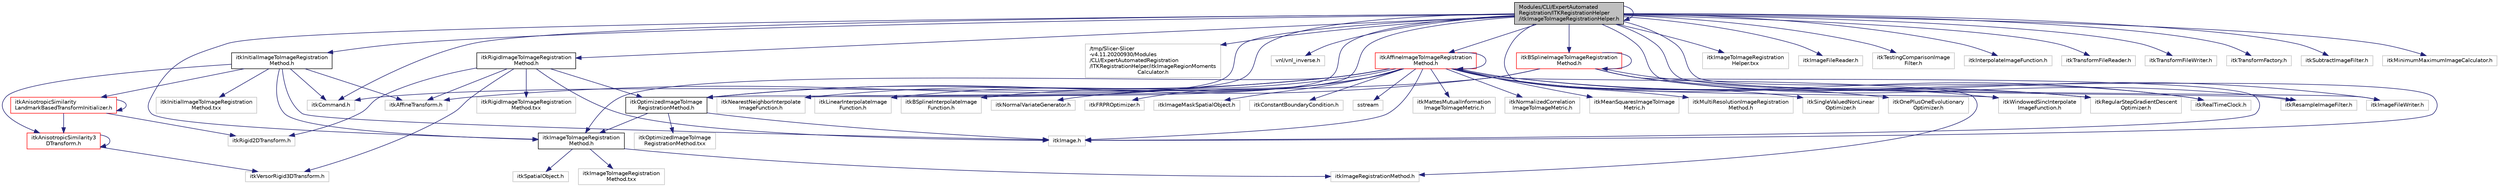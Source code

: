 digraph "Modules/CLI/ExpertAutomatedRegistration/ITKRegistrationHelper/itkImageToImageRegistrationHelper.h"
{
  bgcolor="transparent";
  edge [fontname="Helvetica",fontsize="10",labelfontname="Helvetica",labelfontsize="10"];
  node [fontname="Helvetica",fontsize="10",shape=record];
  Node0 [label="Modules/CLI/ExpertAutomated\lRegistration/ITKRegistrationHelper\l/itkImageToImageRegistrationHelper.h",height=0.2,width=0.4,color="black", fillcolor="grey75", style="filled", fontcolor="black"];
  Node0 -> Node1 [color="midnightblue",fontsize="10",style="solid",fontname="Helvetica"];
  Node1 [label="itkImage.h",height=0.2,width=0.4,color="grey75"];
  Node0 -> Node2 [color="midnightblue",fontsize="10",style="solid",fontname="Helvetica"];
  Node2 [label="itkCommand.h",height=0.2,width=0.4,color="grey75"];
  Node0 -> Node3 [color="midnightblue",fontsize="10",style="solid",fontname="Helvetica"];
  Node3 [label="itkImageToImageRegistration\lMethod.h",height=0.2,width=0.4,color="black",URL="$itkImageToImageRegistrationMethod_8h.html"];
  Node3 -> Node4 [color="midnightblue",fontsize="10",style="solid",fontname="Helvetica"];
  Node4 [label="itkSpatialObject.h",height=0.2,width=0.4,color="grey75"];
  Node3 -> Node5 [color="midnightblue",fontsize="10",style="solid",fontname="Helvetica"];
  Node5 [label="itkImageRegistrationMethod.h",height=0.2,width=0.4,color="grey75"];
  Node3 -> Node6 [color="midnightblue",fontsize="10",style="solid",fontname="Helvetica"];
  Node6 [label="itkImageToImageRegistration\lMethod.txx",height=0.2,width=0.4,color="grey75"];
  Node0 -> Node7 [color="midnightblue",fontsize="10",style="solid",fontname="Helvetica"];
  Node7 [label="itkInitialImageToImageRegistration\lMethod.h",height=0.2,width=0.4,color="black",URL="$itkInitialImageToImageRegistrationMethod_8h.html"];
  Node7 -> Node1 [color="midnightblue",fontsize="10",style="solid",fontname="Helvetica"];
  Node7 -> Node2 [color="midnightblue",fontsize="10",style="solid",fontname="Helvetica"];
  Node7 -> Node3 [color="midnightblue",fontsize="10",style="solid",fontname="Helvetica"];
  Node7 -> Node8 [color="midnightblue",fontsize="10",style="solid",fontname="Helvetica"];
  Node8 [label="itkAffineTransform.h",height=0.2,width=0.4,color="grey75"];
  Node7 -> Node9 [color="midnightblue",fontsize="10",style="solid",fontname="Helvetica"];
  Node9 [label="itkAnisotropicSimilarity3\lDTransform.h",height=0.2,width=0.4,color="red",URL="$itkAnisotropicSimilarity3DTransform_8h.html"];
  Node9 -> Node11 [color="midnightblue",fontsize="10",style="solid",fontname="Helvetica"];
  Node11 [label="itkVersorRigid3DTransform.h",height=0.2,width=0.4,color="grey75"];
  Node9 -> Node9 [color="midnightblue",fontsize="10",style="solid",fontname="Helvetica"];
  Node7 -> Node15 [color="midnightblue",fontsize="10",style="solid",fontname="Helvetica"];
  Node15 [label="itkAnisotropicSimilarity\lLandmarkBasedTransformInitializer.h",height=0.2,width=0.4,color="red",URL="$itkAnisotropicSimilarityLandmarkBasedTransformInitializer_8h.html"];
  Node15 -> Node9 [color="midnightblue",fontsize="10",style="solid",fontname="Helvetica"];
  Node15 -> Node18 [color="midnightblue",fontsize="10",style="solid",fontname="Helvetica"];
  Node18 [label="itkRigid2DTransform.h",height=0.2,width=0.4,color="grey75"];
  Node15 -> Node15 [color="midnightblue",fontsize="10",style="solid",fontname="Helvetica"];
  Node7 -> Node24 [color="midnightblue",fontsize="10",style="solid",fontname="Helvetica"];
  Node24 [label="itkInitialImageToImageRegistration\lMethod.txx",height=0.2,width=0.4,color="grey75"];
  Node0 -> Node25 [color="midnightblue",fontsize="10",style="solid",fontname="Helvetica"];
  Node25 [label="/tmp/Slicer-Slicer\l-v4.11.20200930/Modules\l/CLI/ExpertAutomatedRegistration\l/ITKRegistrationHelper/itkImageRegionMoments\lCalculator.h",height=0.2,width=0.4,color="grey75"];
  Node0 -> Node26 [color="midnightblue",fontsize="10",style="solid",fontname="Helvetica"];
  Node26 [label="itkOptimizedImageToImage\lRegistrationMethod.h",height=0.2,width=0.4,color="black",URL="$itkOptimizedImageToImageRegistrationMethod_8h.html"];
  Node26 -> Node1 [color="midnightblue",fontsize="10",style="solid",fontname="Helvetica"];
  Node26 -> Node3 [color="midnightblue",fontsize="10",style="solid",fontname="Helvetica"];
  Node26 -> Node27 [color="midnightblue",fontsize="10",style="solid",fontname="Helvetica"];
  Node27 [label="itkOptimizedImageToImage\lRegistrationMethod.txx",height=0.2,width=0.4,color="grey75"];
  Node0 -> Node28 [color="midnightblue",fontsize="10",style="solid",fontname="Helvetica"];
  Node28 [label="itkRigidImageToImageRegistration\lMethod.h",height=0.2,width=0.4,color="black",URL="$itkRigidImageToImageRegistrationMethod_8h.html"];
  Node28 -> Node1 [color="midnightblue",fontsize="10",style="solid",fontname="Helvetica"];
  Node28 -> Node8 [color="midnightblue",fontsize="10",style="solid",fontname="Helvetica"];
  Node28 -> Node11 [color="midnightblue",fontsize="10",style="solid",fontname="Helvetica"];
  Node28 -> Node18 [color="midnightblue",fontsize="10",style="solid",fontname="Helvetica"];
  Node28 -> Node26 [color="midnightblue",fontsize="10",style="solid",fontname="Helvetica"];
  Node28 -> Node29 [color="midnightblue",fontsize="10",style="solid",fontname="Helvetica"];
  Node29 [label="itkRigidImageToImageRegistration\lMethod.txx",height=0.2,width=0.4,color="grey75"];
  Node0 -> Node30 [color="midnightblue",fontsize="10",style="solid",fontname="Helvetica"];
  Node30 [label="vnl/vnl_inverse.h",height=0.2,width=0.4,color="grey75"];
  Node0 -> Node31 [color="midnightblue",fontsize="10",style="solid",fontname="Helvetica"];
  Node31 [label="itkAffineImageToImageRegistration\lMethod.h",height=0.2,width=0.4,color="red",URL="$itkAffineImageToImageRegistrationMethod_8h.html"];
  Node31 -> Node1 [color="midnightblue",fontsize="10",style="solid",fontname="Helvetica"];
  Node31 -> Node8 [color="midnightblue",fontsize="10",style="solid",fontname="Helvetica"];
  Node31 -> Node26 [color="midnightblue",fontsize="10",style="solid",fontname="Helvetica"];
  Node31 -> Node3 [color="midnightblue",fontsize="10",style="solid",fontname="Helvetica"];
  Node31 -> Node32 [color="midnightblue",fontsize="10",style="solid",fontname="Helvetica"];
  Node32 [label="itkMattesMutualInformation\lImageToImageMetric.h",height=0.2,width=0.4,color="grey75"];
  Node31 -> Node33 [color="midnightblue",fontsize="10",style="solid",fontname="Helvetica"];
  Node33 [label="itkNormalizedCorrelation\lImageToImageMetric.h",height=0.2,width=0.4,color="grey75"];
  Node31 -> Node34 [color="midnightblue",fontsize="10",style="solid",fontname="Helvetica"];
  Node34 [label="itkMeanSquaresImageToImage\lMetric.h",height=0.2,width=0.4,color="grey75"];
  Node31 -> Node35 [color="midnightblue",fontsize="10",style="solid",fontname="Helvetica"];
  Node35 [label="itkNearestNeighborInterpolate\lImageFunction.h",height=0.2,width=0.4,color="grey75"];
  Node31 -> Node36 [color="midnightblue",fontsize="10",style="solid",fontname="Helvetica"];
  Node36 [label="itkLinearInterpolateImage\lFunction.h",height=0.2,width=0.4,color="grey75"];
  Node31 -> Node37 [color="midnightblue",fontsize="10",style="solid",fontname="Helvetica"];
  Node37 [label="itkBSplineInterpolateImage\lFunction.h",height=0.2,width=0.4,color="grey75"];
  Node31 -> Node38 [color="midnightblue",fontsize="10",style="solid",fontname="Helvetica"];
  Node38 [label="itkWindowedSincInterpolate\lImageFunction.h",height=0.2,width=0.4,color="grey75"];
  Node31 -> Node5 [color="midnightblue",fontsize="10",style="solid",fontname="Helvetica"];
  Node31 -> Node39 [color="midnightblue",fontsize="10",style="solid",fontname="Helvetica"];
  Node39 [label="itkMultiResolutionImageRegistration\lMethod.h",height=0.2,width=0.4,color="grey75"];
  Node31 -> Node40 [color="midnightblue",fontsize="10",style="solid",fontname="Helvetica"];
  Node40 [label="itkRealTimeClock.h",height=0.2,width=0.4,color="grey75"];
  Node31 -> Node41 [color="midnightblue",fontsize="10",style="solid",fontname="Helvetica"];
  Node41 [label="itkSingleValuedNonLinear\lOptimizer.h",height=0.2,width=0.4,color="grey75"];
  Node31 -> Node42 [color="midnightblue",fontsize="10",style="solid",fontname="Helvetica"];
  Node42 [label="itkOnePlusOneEvolutionary\lOptimizer.h",height=0.2,width=0.4,color="grey75"];
  Node31 -> Node43 [color="midnightblue",fontsize="10",style="solid",fontname="Helvetica"];
  Node43 [label="itkNormalVariateGenerator.h",height=0.2,width=0.4,color="grey75"];
  Node31 -> Node44 [color="midnightblue",fontsize="10",style="solid",fontname="Helvetica"];
  Node44 [label="itkRegularStepGradientDescent\lOptimizer.h",height=0.2,width=0.4,color="grey75"];
  Node31 -> Node45 [color="midnightblue",fontsize="10",style="solid",fontname="Helvetica"];
  Node45 [label="itkFRPROptimizer.h",height=0.2,width=0.4,color="grey75"];
  Node31 -> Node46 [color="midnightblue",fontsize="10",style="solid",fontname="Helvetica"];
  Node46 [label="itkImageMaskSpatialObject.h",height=0.2,width=0.4,color="grey75"];
  Node31 -> Node47 [color="midnightblue",fontsize="10",style="solid",fontname="Helvetica"];
  Node47 [label="itkConstantBoundaryCondition.h",height=0.2,width=0.4,color="grey75"];
  Node31 -> Node48 [color="midnightblue",fontsize="10",style="solid",fontname="Helvetica"];
  Node48 [label="sstream",height=0.2,width=0.4,color="grey75"];
  Node31 -> Node31 [color="midnightblue",fontsize="10",style="solid",fontname="Helvetica"];
  Node0 -> Node50 [color="midnightblue",fontsize="10",style="solid",fontname="Helvetica"];
  Node50 [label="itkBSplineImageToImageRegistration\lMethod.h",height=0.2,width=0.4,color="red",URL="$itkBSplineImageToImageRegistrationMethod_8h.html"];
  Node50 -> Node1 [color="midnightblue",fontsize="10",style="solid",fontname="Helvetica"];
  Node50 -> Node26 [color="midnightblue",fontsize="10",style="solid",fontname="Helvetica"];
  Node50 -> Node50 [color="midnightblue",fontsize="10",style="solid",fontname="Helvetica"];
  Node50 -> Node55 [color="midnightblue",fontsize="10",style="solid",fontname="Helvetica"];
  Node55 [label="itkResampleImageFilter.h",height=0.2,width=0.4,color="grey75"];
  Node50 -> Node57 [color="midnightblue",fontsize="10",style="solid",fontname="Helvetica"];
  Node57 [label="itkImageFileWriter.h",height=0.2,width=0.4,color="grey75"];
  Node50 -> Node44 [color="midnightblue",fontsize="10",style="solid",fontname="Helvetica"];
  Node50 -> Node40 [color="midnightblue",fontsize="10",style="solid",fontname="Helvetica"];
  Node50 -> Node2 [color="midnightblue",fontsize="10",style="solid",fontname="Helvetica"];
  Node0 -> Node60 [color="midnightblue",fontsize="10",style="solid",fontname="Helvetica"];
  Node60 [label="itkImageToImageRegistration\lHelper.txx",height=0.2,width=0.4,color="grey75"];
  Node0 -> Node0 [color="midnightblue",fontsize="10",style="solid",fontname="Helvetica"];
  Node0 -> Node61 [color="midnightblue",fontsize="10",style="solid",fontname="Helvetica"];
  Node61 [label="itkImageFileReader.h",height=0.2,width=0.4,color="grey75"];
  Node0 -> Node57 [color="midnightblue",fontsize="10",style="solid",fontname="Helvetica"];
  Node0 -> Node55 [color="midnightblue",fontsize="10",style="solid",fontname="Helvetica"];
  Node0 -> Node62 [color="midnightblue",fontsize="10",style="solid",fontname="Helvetica"];
  Node62 [label="itkTestingComparisonImage\lFilter.h",height=0.2,width=0.4,color="grey75"];
  Node0 -> Node63 [color="midnightblue",fontsize="10",style="solid",fontname="Helvetica"];
  Node63 [label="itkInterpolateImageFunction.h",height=0.2,width=0.4,color="grey75"];
  Node0 -> Node35 [color="midnightblue",fontsize="10",style="solid",fontname="Helvetica"];
  Node0 -> Node36 [color="midnightblue",fontsize="10",style="solid",fontname="Helvetica"];
  Node0 -> Node37 [color="midnightblue",fontsize="10",style="solid",fontname="Helvetica"];
  Node0 -> Node38 [color="midnightblue",fontsize="10",style="solid",fontname="Helvetica"];
  Node0 -> Node64 [color="midnightblue",fontsize="10",style="solid",fontname="Helvetica"];
  Node64 [label="itkTransformFileReader.h",height=0.2,width=0.4,color="grey75"];
  Node0 -> Node65 [color="midnightblue",fontsize="10",style="solid",fontname="Helvetica"];
  Node65 [label="itkTransformFileWriter.h",height=0.2,width=0.4,color="grey75"];
  Node0 -> Node66 [color="midnightblue",fontsize="10",style="solid",fontname="Helvetica"];
  Node66 [label="itkTransformFactory.h",height=0.2,width=0.4,color="grey75"];
  Node0 -> Node67 [color="midnightblue",fontsize="10",style="solid",fontname="Helvetica"];
  Node67 [label="itkSubtractImageFilter.h",height=0.2,width=0.4,color="grey75"];
  Node0 -> Node68 [color="midnightblue",fontsize="10",style="solid",fontname="Helvetica"];
  Node68 [label="itkMinimumMaximumImageCalculator.h",height=0.2,width=0.4,color="grey75"];
}

